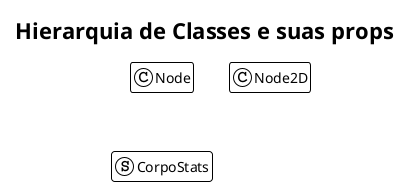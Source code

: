 @startuml
hide empty members
'hide circle

!theme plain 
'!theme mono plain none mimeograph
<style>
</style>

title Hierarquia de Classes e suas props

class Node
class Node2D
struct CorpoStats





@enduml